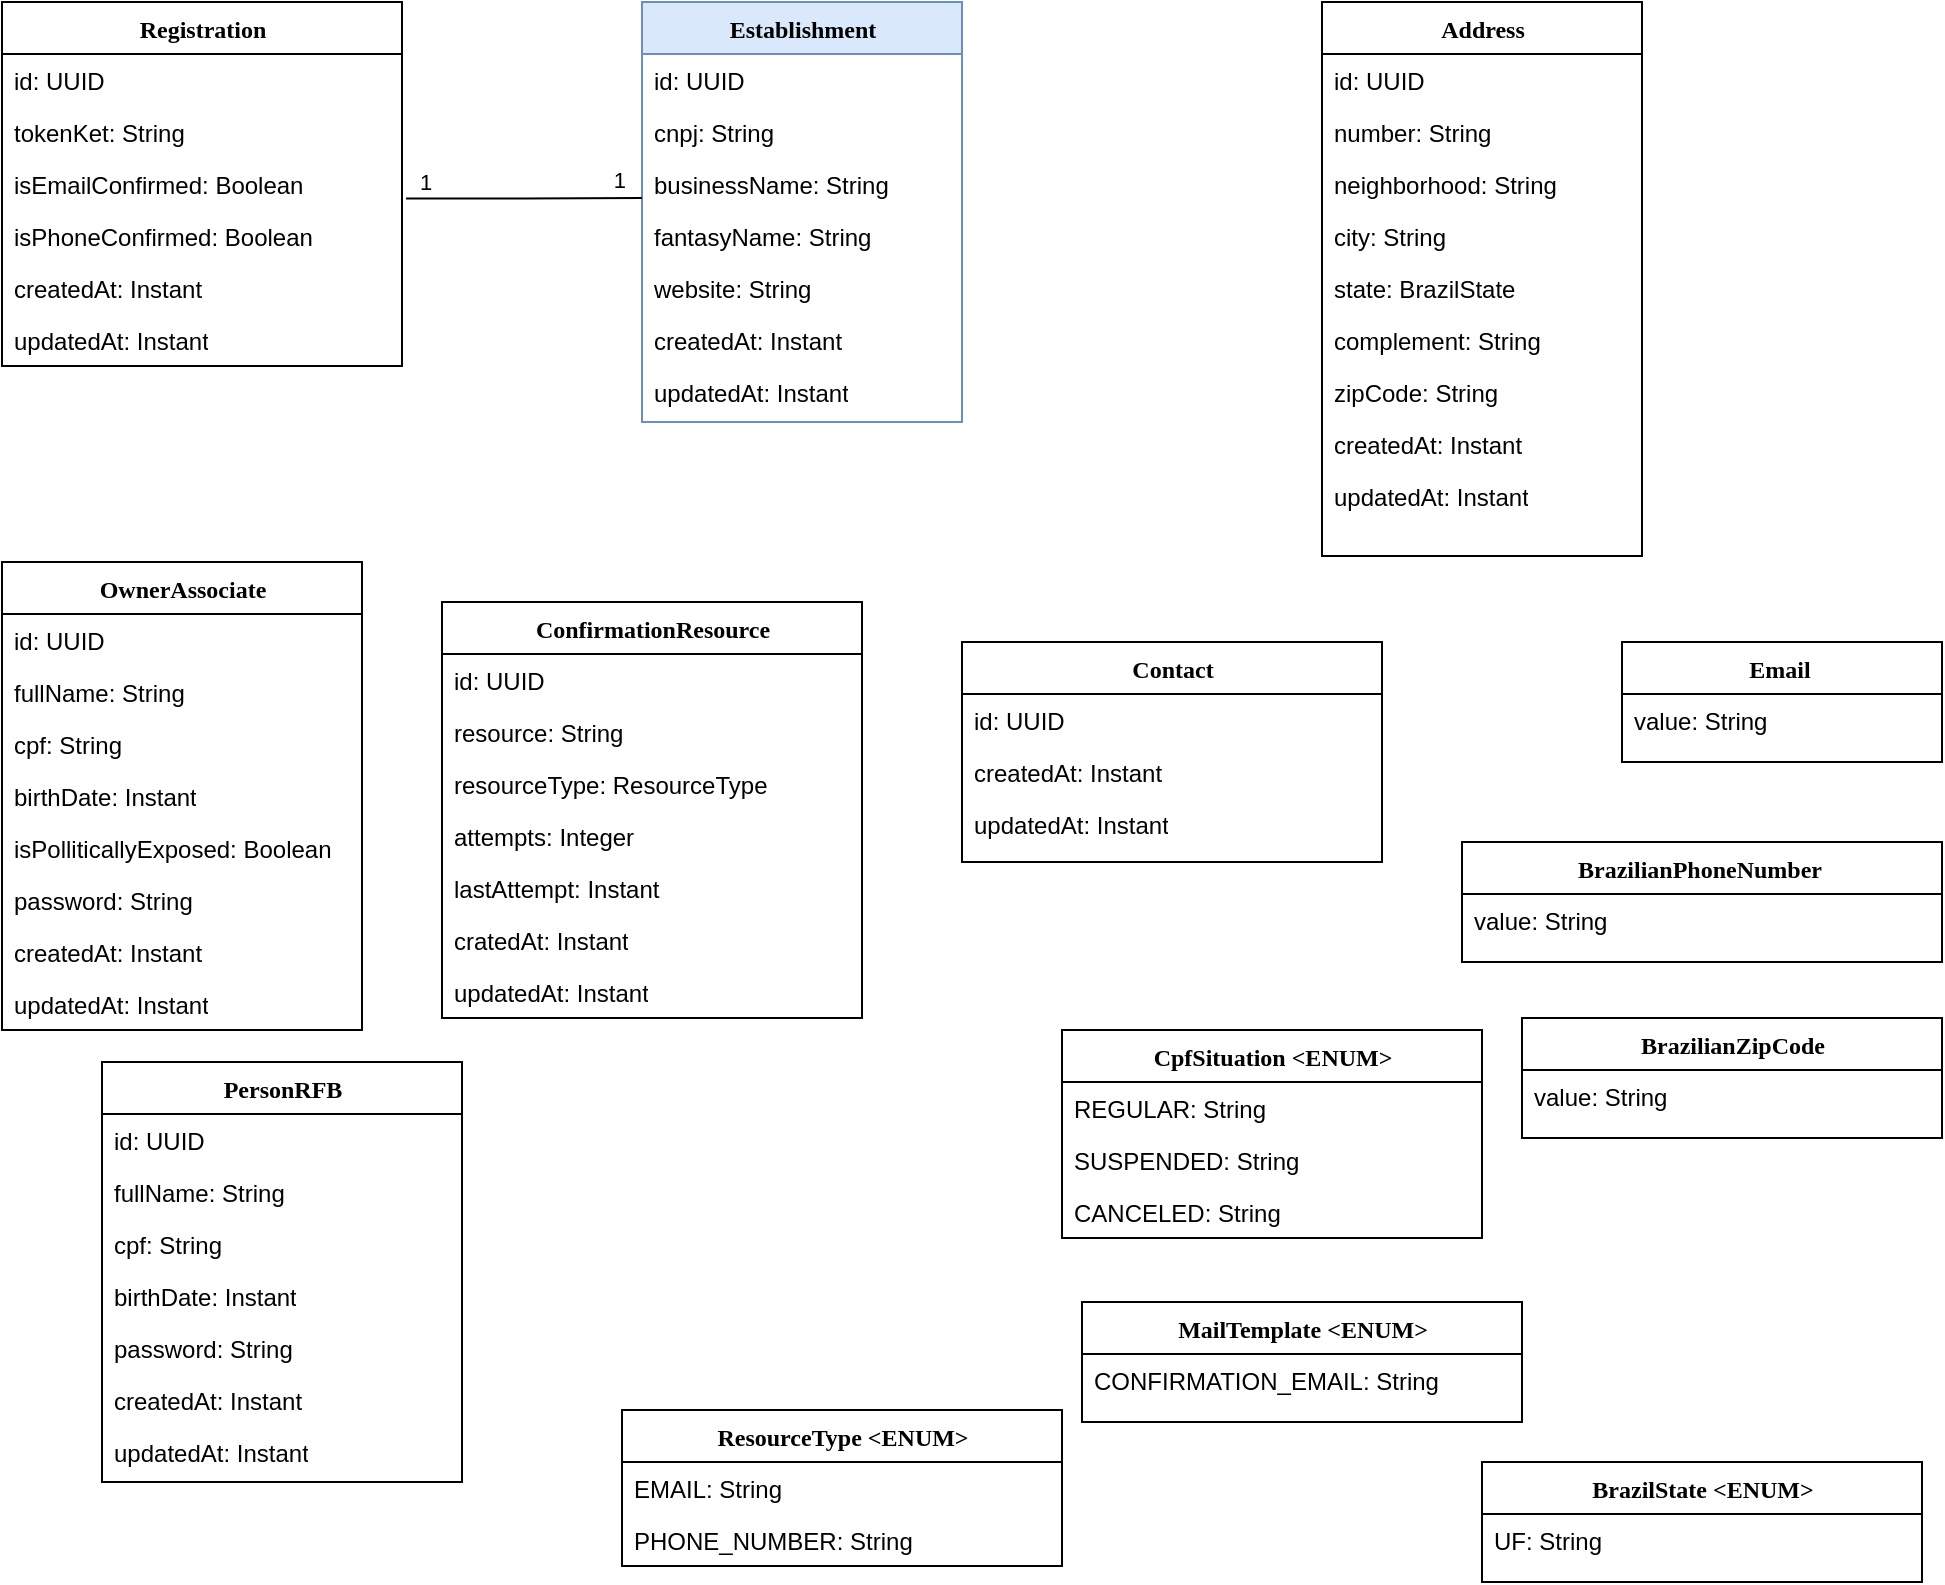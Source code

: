 <mxfile version="20.2.8" type="github">
  <diagram name="Page-1" id="9f46799a-70d6-7492-0946-bef42562c5a5">
    <mxGraphModel dx="1038" dy="539" grid="1" gridSize="10" guides="1" tooltips="1" connect="1" arrows="1" fold="1" page="1" pageScale="1" pageWidth="1100" pageHeight="850" background="none" math="0" shadow="0">
      <root>
        <mxCell id="0" />
        <mxCell id="1" parent="0" />
        <mxCell id="78961159f06e98e8-17" value="Establishment" style="swimlane;html=1;fontStyle=1;align=center;verticalAlign=top;childLayout=stackLayout;horizontal=1;startSize=26;horizontalStack=0;resizeParent=1;resizeLast=0;collapsible=1;marginBottom=0;swimlaneFillColor=#ffffff;rounded=0;shadow=0;comic=0;labelBackgroundColor=none;strokeWidth=1;fillColor=#dae8fc;fontFamily=Verdana;fontSize=12;strokeColor=#6c8ebf;" parent="1" vertex="1">
          <mxGeometry x="360" y="40" width="160" height="210" as="geometry" />
        </mxCell>
        <mxCell id="78961159f06e98e8-21" value="id: UUID" style="text;html=1;strokeColor=none;fillColor=none;align=left;verticalAlign=top;spacingLeft=4;spacingRight=4;whiteSpace=wrap;overflow=hidden;rotatable=0;points=[[0,0.5],[1,0.5]];portConstraint=eastwest;" parent="78961159f06e98e8-17" vertex="1">
          <mxGeometry y="26" width="160" height="26" as="geometry" />
        </mxCell>
        <mxCell id="78961159f06e98e8-23" value="cnpj: String" style="text;html=1;align=left;verticalAlign=top;spacingLeft=4;spacingRight=4;whiteSpace=wrap;overflow=hidden;rotatable=0;points=[[0,0.5],[1,0.5]];portConstraint=eastwest;" parent="78961159f06e98e8-17" vertex="1">
          <mxGeometry y="52" width="160" height="26" as="geometry" />
        </mxCell>
        <mxCell id="78961159f06e98e8-25" value="businessName: String" style="text;html=1;strokeColor=none;fillColor=none;align=left;verticalAlign=top;spacingLeft=4;spacingRight=4;whiteSpace=wrap;overflow=hidden;rotatable=0;points=[[0,0.5],[1,0.5]];portConstraint=eastwest;" parent="78961159f06e98e8-17" vertex="1">
          <mxGeometry y="78" width="160" height="26" as="geometry" />
        </mxCell>
        <mxCell id="78961159f06e98e8-26" value="fantasyName: String" style="text;html=1;strokeColor=none;fillColor=none;align=left;verticalAlign=top;spacingLeft=4;spacingRight=4;whiteSpace=wrap;overflow=hidden;rotatable=0;points=[[0,0.5],[1,0.5]];portConstraint=eastwest;" parent="78961159f06e98e8-17" vertex="1">
          <mxGeometry y="104" width="160" height="26" as="geometry" />
        </mxCell>
        <mxCell id="78961159f06e98e8-24" value="website: String" style="text;html=1;strokeColor=none;fillColor=none;align=left;verticalAlign=top;spacingLeft=4;spacingRight=4;whiteSpace=wrap;overflow=hidden;rotatable=0;points=[[0,0.5],[1,0.5]];portConstraint=eastwest;" parent="78961159f06e98e8-17" vertex="1">
          <mxGeometry y="130" width="160" height="26" as="geometry" />
        </mxCell>
        <mxCell id="8Y-ltS6IsADJJOiuRBWe-7" value="createdAt: Instant" style="text;html=1;strokeColor=none;fillColor=none;align=left;verticalAlign=top;spacingLeft=4;spacingRight=4;whiteSpace=wrap;overflow=hidden;rotatable=0;points=[[0,0.5],[1,0.5]];portConstraint=eastwest;" vertex="1" parent="78961159f06e98e8-17">
          <mxGeometry y="156" width="160" height="26" as="geometry" />
        </mxCell>
        <mxCell id="8Y-ltS6IsADJJOiuRBWe-8" value="updatedAt: Instant" style="text;html=1;strokeColor=none;fillColor=none;align=left;verticalAlign=top;spacingLeft=4;spacingRight=4;whiteSpace=wrap;overflow=hidden;rotatable=0;points=[[0,0.5],[1,0.5]];portConstraint=eastwest;" vertex="1" parent="78961159f06e98e8-17">
          <mxGeometry y="182" width="160" height="26" as="geometry" />
        </mxCell>
        <mxCell id="8Y-ltS6IsADJJOiuRBWe-11" style="edgeStyle=orthogonalEdgeStyle;rounded=0;orthogonalLoop=1;jettySize=auto;html=1;exitX=1;exitY=0.5;exitDx=0;exitDy=0;" edge="1" parent="78961159f06e98e8-17">
          <mxGeometry relative="1" as="geometry">
            <mxPoint x="160" y="169" as="sourcePoint" />
            <mxPoint x="160" y="169" as="targetPoint" />
          </mxGeometry>
        </mxCell>
        <mxCell id="78961159f06e98e8-30" value="Address" style="swimlane;html=1;fontStyle=1;align=center;verticalAlign=top;childLayout=stackLayout;horizontal=1;startSize=26;horizontalStack=0;resizeParent=1;resizeLast=0;collapsible=1;marginBottom=0;swimlaneFillColor=#ffffff;rounded=0;shadow=0;comic=0;labelBackgroundColor=none;strokeWidth=1;fillColor=none;fontFamily=Verdana;fontSize=12" parent="1" vertex="1">
          <mxGeometry x="700" y="40" width="160" height="277" as="geometry" />
        </mxCell>
        <mxCell id="78961159f06e98e8-31" value="id: UUID" style="text;html=1;strokeColor=none;fillColor=none;align=left;verticalAlign=top;spacingLeft=4;spacingRight=4;whiteSpace=wrap;overflow=hidden;rotatable=0;points=[[0,0.5],[1,0.5]];portConstraint=eastwest;" parent="78961159f06e98e8-30" vertex="1">
          <mxGeometry y="26" width="160" height="26" as="geometry" />
        </mxCell>
        <mxCell id="78961159f06e98e8-32" value="number: String" style="text;html=1;strokeColor=none;fillColor=none;align=left;verticalAlign=top;spacingLeft=4;spacingRight=4;whiteSpace=wrap;overflow=hidden;rotatable=0;points=[[0,0.5],[1,0.5]];portConstraint=eastwest;" parent="78961159f06e98e8-30" vertex="1">
          <mxGeometry y="52" width="160" height="26" as="geometry" />
        </mxCell>
        <mxCell id="78961159f06e98e8-33" value="neighborhood: String" style="text;html=1;strokeColor=none;fillColor=none;align=left;verticalAlign=top;spacingLeft=4;spacingRight=4;whiteSpace=wrap;overflow=hidden;rotatable=0;points=[[0,0.5],[1,0.5]];portConstraint=eastwest;" parent="78961159f06e98e8-30" vertex="1">
          <mxGeometry y="78" width="160" height="26" as="geometry" />
        </mxCell>
        <mxCell id="78961159f06e98e8-34" value="city: String" style="text;html=1;strokeColor=none;fillColor=none;align=left;verticalAlign=top;spacingLeft=4;spacingRight=4;whiteSpace=wrap;overflow=hidden;rotatable=0;points=[[0,0.5],[1,0.5]];portConstraint=eastwest;" parent="78961159f06e98e8-30" vertex="1">
          <mxGeometry y="104" width="160" height="26" as="geometry" />
        </mxCell>
        <mxCell id="78961159f06e98e8-36" value="state: BrazilState" style="text;html=1;strokeColor=none;fillColor=none;align=left;verticalAlign=top;spacingLeft=4;spacingRight=4;whiteSpace=wrap;overflow=hidden;rotatable=0;points=[[0,0.5],[1,0.5]];portConstraint=eastwest;" parent="78961159f06e98e8-30" vertex="1">
          <mxGeometry y="130" width="160" height="26" as="geometry" />
        </mxCell>
        <mxCell id="78961159f06e98e8-37" value="complement: String" style="text;html=1;strokeColor=none;fillColor=none;align=left;verticalAlign=top;spacingLeft=4;spacingRight=4;whiteSpace=wrap;overflow=hidden;rotatable=0;points=[[0,0.5],[1,0.5]];portConstraint=eastwest;" parent="78961159f06e98e8-30" vertex="1">
          <mxGeometry y="156" width="160" height="26" as="geometry" />
        </mxCell>
        <mxCell id="78961159f06e98e8-39" value="zipCode: String" style="text;html=1;strokeColor=none;fillColor=none;align=left;verticalAlign=top;spacingLeft=4;spacingRight=4;whiteSpace=wrap;overflow=hidden;rotatable=0;points=[[0,0.5],[1,0.5]];portConstraint=eastwest;" parent="78961159f06e98e8-30" vertex="1">
          <mxGeometry y="182" width="160" height="26" as="geometry" />
        </mxCell>
        <mxCell id="78961159f06e98e8-40" value="createdAt: Instant" style="text;html=1;strokeColor=none;fillColor=none;align=left;verticalAlign=top;spacingLeft=4;spacingRight=4;whiteSpace=wrap;overflow=hidden;rotatable=0;points=[[0,0.5],[1,0.5]];portConstraint=eastwest;" parent="78961159f06e98e8-30" vertex="1">
          <mxGeometry y="208" width="160" height="26" as="geometry" />
        </mxCell>
        <mxCell id="78961159f06e98e8-42" value="updatedAt: Instant" style="text;html=1;strokeColor=none;fillColor=none;align=left;verticalAlign=top;spacingLeft=4;spacingRight=4;whiteSpace=wrap;overflow=hidden;rotatable=0;points=[[0,0.5],[1,0.5]];portConstraint=eastwest;" parent="78961159f06e98e8-30" vertex="1">
          <mxGeometry y="234" width="160" height="26" as="geometry" />
        </mxCell>
        <mxCell id="78961159f06e98e8-43" value="OwnerAssociate" style="swimlane;html=1;fontStyle=1;align=center;verticalAlign=top;childLayout=stackLayout;horizontal=1;startSize=26;horizontalStack=0;resizeParent=1;resizeLast=0;collapsible=1;marginBottom=0;swimlaneFillColor=#ffffff;rounded=0;shadow=0;comic=0;labelBackgroundColor=none;strokeWidth=1;fillColor=none;fontFamily=Verdana;fontSize=12" parent="1" vertex="1">
          <mxGeometry x="40" y="320" width="180" height="234" as="geometry" />
        </mxCell>
        <mxCell id="78961159f06e98e8-44" value="id: UUID" style="text;html=1;strokeColor=none;fillColor=none;align=left;verticalAlign=top;spacingLeft=4;spacingRight=4;whiteSpace=wrap;overflow=hidden;rotatable=0;points=[[0,0.5],[1,0.5]];portConstraint=eastwest;" parent="78961159f06e98e8-43" vertex="1">
          <mxGeometry y="26" width="180" height="26" as="geometry" />
        </mxCell>
        <mxCell id="78961159f06e98e8-45" value="fullName: String" style="text;html=1;strokeColor=none;fillColor=none;align=left;verticalAlign=top;spacingLeft=4;spacingRight=4;whiteSpace=wrap;overflow=hidden;rotatable=0;points=[[0,0.5],[1,0.5]];portConstraint=eastwest;" parent="78961159f06e98e8-43" vertex="1">
          <mxGeometry y="52" width="180" height="26" as="geometry" />
        </mxCell>
        <mxCell id="78961159f06e98e8-49" value="cpf: String" style="text;html=1;strokeColor=none;fillColor=none;align=left;verticalAlign=top;spacingLeft=4;spacingRight=4;whiteSpace=wrap;overflow=hidden;rotatable=0;points=[[0,0.5],[1,0.5]];portConstraint=eastwest;" parent="78961159f06e98e8-43" vertex="1">
          <mxGeometry y="78" width="180" height="26" as="geometry" />
        </mxCell>
        <mxCell id="78961159f06e98e8-50" value="birthDate: Instant" style="text;html=1;strokeColor=none;fillColor=none;align=left;verticalAlign=top;spacingLeft=4;spacingRight=4;whiteSpace=wrap;overflow=hidden;rotatable=0;points=[[0,0.5],[1,0.5]];portConstraint=eastwest;" parent="78961159f06e98e8-43" vertex="1">
          <mxGeometry y="104" width="180" height="26" as="geometry" />
        </mxCell>
        <mxCell id="78961159f06e98e8-52" value="isPolliticallyExposed: Boolean" style="text;html=1;strokeColor=none;fillColor=none;align=left;verticalAlign=top;spacingLeft=4;spacingRight=4;whiteSpace=wrap;overflow=hidden;rotatable=0;points=[[0,0.5],[1,0.5]];portConstraint=eastwest;" parent="78961159f06e98e8-43" vertex="1">
          <mxGeometry y="130" width="180" height="26" as="geometry" />
        </mxCell>
        <mxCell id="78961159f06e98e8-53" value="password: String" style="text;html=1;strokeColor=none;fillColor=none;align=left;verticalAlign=top;spacingLeft=4;spacingRight=4;whiteSpace=wrap;overflow=hidden;rotatable=0;points=[[0,0.5],[1,0.5]];portConstraint=eastwest;" parent="78961159f06e98e8-43" vertex="1">
          <mxGeometry y="156" width="180" height="26" as="geometry" />
        </mxCell>
        <mxCell id="8Y-ltS6IsADJJOiuRBWe-92" value="createdAt: Instant" style="text;html=1;strokeColor=none;fillColor=none;align=left;verticalAlign=top;spacingLeft=4;spacingRight=4;whiteSpace=wrap;overflow=hidden;rotatable=0;points=[[0,0.5],[1,0.5]];portConstraint=eastwest;" vertex="1" parent="78961159f06e98e8-43">
          <mxGeometry y="182" width="180" height="26" as="geometry" />
        </mxCell>
        <mxCell id="8Y-ltS6IsADJJOiuRBWe-93" value="updatedAt: Instant" style="text;html=1;strokeColor=none;fillColor=none;align=left;verticalAlign=top;spacingLeft=4;spacingRight=4;whiteSpace=wrap;overflow=hidden;rotatable=0;points=[[0,0.5],[1,0.5]];portConstraint=eastwest;" vertex="1" parent="78961159f06e98e8-43">
          <mxGeometry y="208" width="180" height="26" as="geometry" />
        </mxCell>
        <mxCell id="8Y-ltS6IsADJJOiuRBWe-25" value="Registration" style="swimlane;html=1;fontStyle=1;align=center;verticalAlign=top;childLayout=stackLayout;horizontal=1;startSize=26;horizontalStack=0;resizeParent=1;resizeLast=0;collapsible=1;marginBottom=0;swimlaneFillColor=#ffffff;rounded=0;shadow=0;comic=0;labelBackgroundColor=none;strokeWidth=1;fillColor=none;fontFamily=Verdana;fontSize=12" vertex="1" parent="1">
          <mxGeometry x="40" y="40" width="200" height="182" as="geometry">
            <mxRectangle x="40" y="40" width="120" height="30" as="alternateBounds" />
          </mxGeometry>
        </mxCell>
        <mxCell id="8Y-ltS6IsADJJOiuRBWe-26" value="id: UUID" style="text;html=1;strokeColor=none;fillColor=none;align=left;verticalAlign=top;spacingLeft=4;spacingRight=4;whiteSpace=wrap;overflow=hidden;rotatable=0;points=[[0,0.5],[1,0.5]];portConstraint=eastwest;" vertex="1" parent="8Y-ltS6IsADJJOiuRBWe-25">
          <mxGeometry y="26" width="200" height="26" as="geometry" />
        </mxCell>
        <mxCell id="8Y-ltS6IsADJJOiuRBWe-27" value="tokenKet: String" style="text;html=1;strokeColor=none;fillColor=none;align=left;verticalAlign=top;spacingLeft=4;spacingRight=4;whiteSpace=wrap;overflow=hidden;rotatable=0;points=[[0,0.5],[1,0.5]];portConstraint=eastwest;" vertex="1" parent="8Y-ltS6IsADJJOiuRBWe-25">
          <mxGeometry y="52" width="200" height="26" as="geometry" />
        </mxCell>
        <mxCell id="8Y-ltS6IsADJJOiuRBWe-44" value="isEmailConfirmed: Boolean" style="text;html=1;strokeColor=none;fillColor=none;align=left;verticalAlign=top;spacingLeft=4;spacingRight=4;whiteSpace=wrap;overflow=hidden;rotatable=0;points=[[0,0.5],[1,0.5]];portConstraint=eastwest;" vertex="1" parent="8Y-ltS6IsADJJOiuRBWe-25">
          <mxGeometry y="78" width="200" height="26" as="geometry" />
        </mxCell>
        <mxCell id="8Y-ltS6IsADJJOiuRBWe-45" value="isPhoneConfirmed: Boolean" style="text;html=1;strokeColor=none;fillColor=none;align=left;verticalAlign=top;spacingLeft=4;spacingRight=4;whiteSpace=wrap;overflow=hidden;rotatable=0;points=[[0,0.5],[1,0.5]];portConstraint=eastwest;" vertex="1" parent="8Y-ltS6IsADJJOiuRBWe-25">
          <mxGeometry y="104" width="200" height="26" as="geometry" />
        </mxCell>
        <mxCell id="8Y-ltS6IsADJJOiuRBWe-46" value="createdAt: Instant" style="text;html=1;strokeColor=none;fillColor=none;align=left;verticalAlign=top;spacingLeft=4;spacingRight=4;whiteSpace=wrap;overflow=hidden;rotatable=0;points=[[0,0.5],[1,0.5]];portConstraint=eastwest;" vertex="1" parent="8Y-ltS6IsADJJOiuRBWe-25">
          <mxGeometry y="130" width="200" height="26" as="geometry" />
        </mxCell>
        <mxCell id="8Y-ltS6IsADJJOiuRBWe-47" value="updatedAt: Instant" style="text;html=1;strokeColor=none;fillColor=none;align=left;verticalAlign=top;spacingLeft=4;spacingRight=4;whiteSpace=wrap;overflow=hidden;rotatable=0;points=[[0,0.5],[1,0.5]];portConstraint=eastwest;" vertex="1" parent="8Y-ltS6IsADJJOiuRBWe-25">
          <mxGeometry y="156" width="200" height="26" as="geometry" />
        </mxCell>
        <mxCell id="8Y-ltS6IsADJJOiuRBWe-55" value="ConfirmationResource" style="swimlane;html=1;fontStyle=1;align=center;verticalAlign=top;childLayout=stackLayout;horizontal=1;startSize=26;horizontalStack=0;resizeParent=1;resizeLast=0;collapsible=1;marginBottom=0;swimlaneFillColor=#ffffff;rounded=0;shadow=0;comic=0;labelBackgroundColor=none;strokeWidth=1;fillColor=none;fontFamily=Verdana;fontSize=12" vertex="1" parent="1">
          <mxGeometry x="260" y="340" width="210" height="208" as="geometry" />
        </mxCell>
        <mxCell id="8Y-ltS6IsADJJOiuRBWe-56" value="id: UUID" style="text;html=1;strokeColor=none;fillColor=none;align=left;verticalAlign=top;spacingLeft=4;spacingRight=4;whiteSpace=wrap;overflow=hidden;rotatable=0;points=[[0,0.5],[1,0.5]];portConstraint=eastwest;" vertex="1" parent="8Y-ltS6IsADJJOiuRBWe-55">
          <mxGeometry y="26" width="210" height="26" as="geometry" />
        </mxCell>
        <mxCell id="8Y-ltS6IsADJJOiuRBWe-57" value="resource: String" style="text;html=1;strokeColor=none;fillColor=none;align=left;verticalAlign=top;spacingLeft=4;spacingRight=4;whiteSpace=wrap;overflow=hidden;rotatable=0;points=[[0,0.5],[1,0.5]];portConstraint=eastwest;" vertex="1" parent="8Y-ltS6IsADJJOiuRBWe-55">
          <mxGeometry y="52" width="210" height="26" as="geometry" />
        </mxCell>
        <mxCell id="8Y-ltS6IsADJJOiuRBWe-58" value="resourceType: ResourceType" style="text;html=1;strokeColor=none;fillColor=none;align=left;verticalAlign=top;spacingLeft=4;spacingRight=4;whiteSpace=wrap;overflow=hidden;rotatable=0;points=[[0,0.5],[1,0.5]];portConstraint=eastwest;" vertex="1" parent="8Y-ltS6IsADJJOiuRBWe-55">
          <mxGeometry y="78" width="210" height="26" as="geometry" />
        </mxCell>
        <mxCell id="8Y-ltS6IsADJJOiuRBWe-59" value="attempts: Integer" style="text;html=1;strokeColor=none;fillColor=none;align=left;verticalAlign=top;spacingLeft=4;spacingRight=4;whiteSpace=wrap;overflow=hidden;rotatable=0;points=[[0,0.5],[1,0.5]];portConstraint=eastwest;" vertex="1" parent="8Y-ltS6IsADJJOiuRBWe-55">
          <mxGeometry y="104" width="210" height="26" as="geometry" />
        </mxCell>
        <mxCell id="8Y-ltS6IsADJJOiuRBWe-61" value="lastAttempt: Instant" style="text;html=1;strokeColor=none;fillColor=none;align=left;verticalAlign=top;spacingLeft=4;spacingRight=4;whiteSpace=wrap;overflow=hidden;rotatable=0;points=[[0,0.5],[1,0.5]];portConstraint=eastwest;" vertex="1" parent="8Y-ltS6IsADJJOiuRBWe-55">
          <mxGeometry y="130" width="210" height="26" as="geometry" />
        </mxCell>
        <mxCell id="8Y-ltS6IsADJJOiuRBWe-62" value="cratedAt: Instant" style="text;html=1;strokeColor=none;fillColor=none;align=left;verticalAlign=top;spacingLeft=4;spacingRight=4;whiteSpace=wrap;overflow=hidden;rotatable=0;points=[[0,0.5],[1,0.5]];portConstraint=eastwest;" vertex="1" parent="8Y-ltS6IsADJJOiuRBWe-55">
          <mxGeometry y="156" width="210" height="26" as="geometry" />
        </mxCell>
        <mxCell id="8Y-ltS6IsADJJOiuRBWe-63" value="updatedAt: Instant" style="text;html=1;strokeColor=none;fillColor=none;align=left;verticalAlign=top;spacingLeft=4;spacingRight=4;whiteSpace=wrap;overflow=hidden;rotatable=0;points=[[0,0.5],[1,0.5]];portConstraint=eastwest;" vertex="1" parent="8Y-ltS6IsADJJOiuRBWe-55">
          <mxGeometry y="182" width="210" height="26" as="geometry" />
        </mxCell>
        <mxCell id="8Y-ltS6IsADJJOiuRBWe-64" value="Contact" style="swimlane;html=1;fontStyle=1;align=center;verticalAlign=top;childLayout=stackLayout;horizontal=1;startSize=26;horizontalStack=0;resizeParent=1;resizeLast=0;collapsible=1;marginBottom=0;swimlaneFillColor=#ffffff;rounded=0;shadow=0;comic=0;labelBackgroundColor=none;strokeWidth=1;fillColor=none;fontFamily=Verdana;fontSize=12" vertex="1" parent="1">
          <mxGeometry x="520" y="360" width="210" height="110" as="geometry" />
        </mxCell>
        <mxCell id="8Y-ltS6IsADJJOiuRBWe-65" value="id: UUID" style="text;html=1;strokeColor=none;fillColor=none;align=left;verticalAlign=top;spacingLeft=4;spacingRight=4;whiteSpace=wrap;overflow=hidden;rotatable=0;points=[[0,0.5],[1,0.5]];portConstraint=eastwest;" vertex="1" parent="8Y-ltS6IsADJJOiuRBWe-64">
          <mxGeometry y="26" width="210" height="26" as="geometry" />
        </mxCell>
        <mxCell id="8Y-ltS6IsADJJOiuRBWe-66" value="createdAt: Instant" style="text;html=1;strokeColor=none;fillColor=none;align=left;verticalAlign=top;spacingLeft=4;spacingRight=4;whiteSpace=wrap;overflow=hidden;rotatable=0;points=[[0,0.5],[1,0.5]];portConstraint=eastwest;" vertex="1" parent="8Y-ltS6IsADJJOiuRBWe-64">
          <mxGeometry y="52" width="210" height="26" as="geometry" />
        </mxCell>
        <mxCell id="8Y-ltS6IsADJJOiuRBWe-67" value="updatedAt: Instant" style="text;html=1;strokeColor=none;fillColor=none;align=left;verticalAlign=top;spacingLeft=4;spacingRight=4;whiteSpace=wrap;overflow=hidden;rotatable=0;points=[[0,0.5],[1,0.5]];portConstraint=eastwest;" vertex="1" parent="8Y-ltS6IsADJJOiuRBWe-64">
          <mxGeometry y="78" width="210" height="26" as="geometry" />
        </mxCell>
        <mxCell id="8Y-ltS6IsADJJOiuRBWe-80" value="Email&amp;nbsp;" style="swimlane;html=1;fontStyle=1;align=center;verticalAlign=top;childLayout=stackLayout;horizontal=1;startSize=26;horizontalStack=0;resizeParent=1;resizeLast=0;collapsible=1;marginBottom=0;swimlaneFillColor=#ffffff;rounded=0;shadow=0;comic=0;labelBackgroundColor=none;strokeWidth=1;fillColor=none;fontFamily=Verdana;fontSize=12" vertex="1" parent="1">
          <mxGeometry x="850" y="360" width="160" height="60" as="geometry" />
        </mxCell>
        <mxCell id="8Y-ltS6IsADJJOiuRBWe-81" value="value: String" style="text;html=1;strokeColor=none;fillColor=none;align=left;verticalAlign=top;spacingLeft=4;spacingRight=4;whiteSpace=wrap;overflow=hidden;rotatable=0;points=[[0,0.5],[1,0.5]];portConstraint=eastwest;" vertex="1" parent="8Y-ltS6IsADJJOiuRBWe-80">
          <mxGeometry y="26" width="160" height="26" as="geometry" />
        </mxCell>
        <mxCell id="8Y-ltS6IsADJJOiuRBWe-88" value="BrazilianPhoneNumber&amp;nbsp;" style="swimlane;html=1;fontStyle=1;align=center;verticalAlign=top;childLayout=stackLayout;horizontal=1;startSize=26;horizontalStack=0;resizeParent=1;resizeLast=0;collapsible=1;marginBottom=0;swimlaneFillColor=#ffffff;rounded=0;shadow=0;comic=0;labelBackgroundColor=none;strokeWidth=1;fillColor=none;fontFamily=Verdana;fontSize=12" vertex="1" parent="1">
          <mxGeometry x="770" y="460" width="240" height="60" as="geometry" />
        </mxCell>
        <mxCell id="8Y-ltS6IsADJJOiuRBWe-89" value="value: String" style="text;html=1;strokeColor=none;fillColor=none;align=left;verticalAlign=top;spacingLeft=4;spacingRight=4;whiteSpace=wrap;overflow=hidden;rotatable=0;points=[[0,0.5],[1,0.5]];portConstraint=eastwest;" vertex="1" parent="8Y-ltS6IsADJJOiuRBWe-88">
          <mxGeometry y="26" width="240" height="26" as="geometry" />
        </mxCell>
        <mxCell id="8Y-ltS6IsADJJOiuRBWe-90" value="BrazilianZipCode" style="swimlane;html=1;fontStyle=1;align=center;verticalAlign=top;childLayout=stackLayout;horizontal=1;startSize=26;horizontalStack=0;resizeParent=1;resizeLast=0;collapsible=1;marginBottom=0;swimlaneFillColor=#ffffff;rounded=0;shadow=0;comic=0;labelBackgroundColor=none;strokeWidth=1;fillColor=none;fontFamily=Verdana;fontSize=12" vertex="1" parent="1">
          <mxGeometry x="800" y="548" width="210" height="60" as="geometry" />
        </mxCell>
        <mxCell id="8Y-ltS6IsADJJOiuRBWe-91" value="value: String" style="text;html=1;strokeColor=none;fillColor=none;align=left;verticalAlign=top;spacingLeft=4;spacingRight=4;whiteSpace=wrap;overflow=hidden;rotatable=0;points=[[0,0.5],[1,0.5]];portConstraint=eastwest;" vertex="1" parent="8Y-ltS6IsADJJOiuRBWe-90">
          <mxGeometry y="26" width="210" height="26" as="geometry" />
        </mxCell>
        <mxCell id="8Y-ltS6IsADJJOiuRBWe-94" value="PersonRFB" style="swimlane;html=1;fontStyle=1;align=center;verticalAlign=top;childLayout=stackLayout;horizontal=1;startSize=26;horizontalStack=0;resizeParent=1;resizeLast=0;collapsible=1;marginBottom=0;swimlaneFillColor=#ffffff;rounded=0;shadow=0;comic=0;labelBackgroundColor=none;strokeWidth=1;fillColor=none;fontFamily=Verdana;fontSize=12" vertex="1" parent="1">
          <mxGeometry x="90" y="570" width="180" height="210" as="geometry" />
        </mxCell>
        <mxCell id="8Y-ltS6IsADJJOiuRBWe-95" value="id: UUID" style="text;html=1;strokeColor=none;fillColor=none;align=left;verticalAlign=top;spacingLeft=4;spacingRight=4;whiteSpace=wrap;overflow=hidden;rotatable=0;points=[[0,0.5],[1,0.5]];portConstraint=eastwest;" vertex="1" parent="8Y-ltS6IsADJJOiuRBWe-94">
          <mxGeometry y="26" width="180" height="26" as="geometry" />
        </mxCell>
        <mxCell id="8Y-ltS6IsADJJOiuRBWe-96" value="fullName: String" style="text;html=1;strokeColor=none;fillColor=none;align=left;verticalAlign=top;spacingLeft=4;spacingRight=4;whiteSpace=wrap;overflow=hidden;rotatable=0;points=[[0,0.5],[1,0.5]];portConstraint=eastwest;" vertex="1" parent="8Y-ltS6IsADJJOiuRBWe-94">
          <mxGeometry y="52" width="180" height="26" as="geometry" />
        </mxCell>
        <mxCell id="8Y-ltS6IsADJJOiuRBWe-97" value="cpf: String" style="text;html=1;strokeColor=none;fillColor=none;align=left;verticalAlign=top;spacingLeft=4;spacingRight=4;whiteSpace=wrap;overflow=hidden;rotatable=0;points=[[0,0.5],[1,0.5]];portConstraint=eastwest;" vertex="1" parent="8Y-ltS6IsADJJOiuRBWe-94">
          <mxGeometry y="78" width="180" height="26" as="geometry" />
        </mxCell>
        <mxCell id="8Y-ltS6IsADJJOiuRBWe-98" value="birthDate: Instant" style="text;html=1;strokeColor=none;fillColor=none;align=left;verticalAlign=top;spacingLeft=4;spacingRight=4;whiteSpace=wrap;overflow=hidden;rotatable=0;points=[[0,0.5],[1,0.5]];portConstraint=eastwest;" vertex="1" parent="8Y-ltS6IsADJJOiuRBWe-94">
          <mxGeometry y="104" width="180" height="26" as="geometry" />
        </mxCell>
        <mxCell id="8Y-ltS6IsADJJOiuRBWe-100" value="password: String" style="text;html=1;strokeColor=none;fillColor=none;align=left;verticalAlign=top;spacingLeft=4;spacingRight=4;whiteSpace=wrap;overflow=hidden;rotatable=0;points=[[0,0.5],[1,0.5]];portConstraint=eastwest;" vertex="1" parent="8Y-ltS6IsADJJOiuRBWe-94">
          <mxGeometry y="130" width="180" height="26" as="geometry" />
        </mxCell>
        <mxCell id="8Y-ltS6IsADJJOiuRBWe-101" value="createdAt: Instant" style="text;html=1;strokeColor=none;fillColor=none;align=left;verticalAlign=top;spacingLeft=4;spacingRight=4;whiteSpace=wrap;overflow=hidden;rotatable=0;points=[[0,0.5],[1,0.5]];portConstraint=eastwest;" vertex="1" parent="8Y-ltS6IsADJJOiuRBWe-94">
          <mxGeometry y="156" width="180" height="26" as="geometry" />
        </mxCell>
        <mxCell id="8Y-ltS6IsADJJOiuRBWe-102" value="updatedAt: Instant" style="text;html=1;strokeColor=none;fillColor=none;align=left;verticalAlign=top;spacingLeft=4;spacingRight=4;whiteSpace=wrap;overflow=hidden;rotatable=0;points=[[0,0.5],[1,0.5]];portConstraint=eastwest;" vertex="1" parent="8Y-ltS6IsADJJOiuRBWe-94">
          <mxGeometry y="182" width="180" height="26" as="geometry" />
        </mxCell>
        <mxCell id="8Y-ltS6IsADJJOiuRBWe-103" value="CpfSituation &amp;lt;ENUM&amp;gt;" style="swimlane;html=1;fontStyle=1;align=center;verticalAlign=top;childLayout=stackLayout;horizontal=1;startSize=26;horizontalStack=0;resizeParent=1;resizeLast=0;collapsible=1;marginBottom=0;swimlaneFillColor=#ffffff;rounded=0;shadow=0;comic=0;labelBackgroundColor=none;strokeWidth=1;fillColor=none;fontFamily=Verdana;fontSize=12" vertex="1" parent="1">
          <mxGeometry x="570" y="554" width="210" height="104" as="geometry" />
        </mxCell>
        <mxCell id="8Y-ltS6IsADJJOiuRBWe-104" value="REGULAR: String" style="text;html=1;strokeColor=none;fillColor=none;align=left;verticalAlign=top;spacingLeft=4;spacingRight=4;whiteSpace=wrap;overflow=hidden;rotatable=0;points=[[0,0.5],[1,0.5]];portConstraint=eastwest;" vertex="1" parent="8Y-ltS6IsADJJOiuRBWe-103">
          <mxGeometry y="26" width="210" height="26" as="geometry" />
        </mxCell>
        <mxCell id="8Y-ltS6IsADJJOiuRBWe-105" value="SUSPENDED: String" style="text;html=1;strokeColor=none;fillColor=none;align=left;verticalAlign=top;spacingLeft=4;spacingRight=4;whiteSpace=wrap;overflow=hidden;rotatable=0;points=[[0,0.5],[1,0.5]];portConstraint=eastwest;" vertex="1" parent="8Y-ltS6IsADJJOiuRBWe-103">
          <mxGeometry y="52" width="210" height="26" as="geometry" />
        </mxCell>
        <mxCell id="8Y-ltS6IsADJJOiuRBWe-106" value="CANCELED: String" style="text;html=1;strokeColor=none;fillColor=none;align=left;verticalAlign=top;spacingLeft=4;spacingRight=4;whiteSpace=wrap;overflow=hidden;rotatable=0;points=[[0,0.5],[1,0.5]];portConstraint=eastwest;" vertex="1" parent="8Y-ltS6IsADJJOiuRBWe-103">
          <mxGeometry y="78" width="210" height="26" as="geometry" />
        </mxCell>
        <mxCell id="8Y-ltS6IsADJJOiuRBWe-107" value="MailTemplate &amp;lt;ENUM&amp;gt;" style="swimlane;html=1;fontStyle=1;align=center;verticalAlign=top;childLayout=stackLayout;horizontal=1;startSize=26;horizontalStack=0;resizeParent=1;resizeLast=0;collapsible=1;marginBottom=0;swimlaneFillColor=#ffffff;rounded=0;shadow=0;comic=0;labelBackgroundColor=none;strokeWidth=1;fillColor=none;fontFamily=Verdana;fontSize=12" vertex="1" parent="1">
          <mxGeometry x="580" y="690" width="220" height="60" as="geometry" />
        </mxCell>
        <mxCell id="8Y-ltS6IsADJJOiuRBWe-108" value="CONFIRMATION_EMAIL: String" style="text;html=1;strokeColor=none;fillColor=none;align=left;verticalAlign=top;spacingLeft=4;spacingRight=4;whiteSpace=wrap;overflow=hidden;rotatable=0;points=[[0,0.5],[1,0.5]];portConstraint=eastwest;" vertex="1" parent="8Y-ltS6IsADJJOiuRBWe-107">
          <mxGeometry y="26" width="220" height="26" as="geometry" />
        </mxCell>
        <mxCell id="8Y-ltS6IsADJJOiuRBWe-109" value="ResourceType &amp;lt;ENUM&amp;gt;" style="swimlane;html=1;fontStyle=1;align=center;verticalAlign=top;childLayout=stackLayout;horizontal=1;startSize=26;horizontalStack=0;resizeParent=1;resizeLast=0;collapsible=1;marginBottom=0;swimlaneFillColor=#ffffff;rounded=0;shadow=0;comic=0;labelBackgroundColor=none;strokeWidth=1;fillColor=none;fontFamily=Verdana;fontSize=12" vertex="1" parent="1">
          <mxGeometry x="350" y="744" width="220" height="78" as="geometry" />
        </mxCell>
        <mxCell id="8Y-ltS6IsADJJOiuRBWe-110" value="EMAIL: String" style="text;html=1;strokeColor=none;fillColor=none;align=left;verticalAlign=top;spacingLeft=4;spacingRight=4;whiteSpace=wrap;overflow=hidden;rotatable=0;points=[[0,0.5],[1,0.5]];portConstraint=eastwest;" vertex="1" parent="8Y-ltS6IsADJJOiuRBWe-109">
          <mxGeometry y="26" width="220" height="26" as="geometry" />
        </mxCell>
        <mxCell id="8Y-ltS6IsADJJOiuRBWe-111" value="PHONE_NUMBER: String" style="text;html=1;strokeColor=none;fillColor=none;align=left;verticalAlign=top;spacingLeft=4;spacingRight=4;whiteSpace=wrap;overflow=hidden;rotatable=0;points=[[0,0.5],[1,0.5]];portConstraint=eastwest;" vertex="1" parent="8Y-ltS6IsADJJOiuRBWe-109">
          <mxGeometry y="52" width="220" height="26" as="geometry" />
        </mxCell>
        <mxCell id="8Y-ltS6IsADJJOiuRBWe-112" value="BrazilState &amp;lt;ENUM&amp;gt;" style="swimlane;html=1;fontStyle=1;align=center;verticalAlign=top;childLayout=stackLayout;horizontal=1;startSize=26;horizontalStack=0;resizeParent=1;resizeLast=0;collapsible=1;marginBottom=0;swimlaneFillColor=#ffffff;rounded=0;shadow=0;comic=0;labelBackgroundColor=none;strokeWidth=1;fillColor=none;fontFamily=Verdana;fontSize=12" vertex="1" parent="1">
          <mxGeometry x="780" y="770" width="220" height="60" as="geometry" />
        </mxCell>
        <mxCell id="8Y-ltS6IsADJJOiuRBWe-113" value="UF: String" style="text;html=1;strokeColor=none;fillColor=none;align=left;verticalAlign=top;spacingLeft=4;spacingRight=4;whiteSpace=wrap;overflow=hidden;rotatable=0;points=[[0,0.5],[1,0.5]];portConstraint=eastwest;" vertex="1" parent="8Y-ltS6IsADJJOiuRBWe-112">
          <mxGeometry y="26" width="220" height="26" as="geometry" />
        </mxCell>
        <mxCell id="8Y-ltS6IsADJJOiuRBWe-114" value="" style="endArrow=none;html=1;edgeStyle=orthogonalEdgeStyle;rounded=0;exitX=1.01;exitY=0.777;exitDx=0;exitDy=0;exitPerimeter=0;" edge="1" parent="1" source="8Y-ltS6IsADJJOiuRBWe-44">
          <mxGeometry relative="1" as="geometry">
            <mxPoint x="410" y="250" as="sourcePoint" />
            <mxPoint x="360" y="138" as="targetPoint" />
          </mxGeometry>
        </mxCell>
        <mxCell id="8Y-ltS6IsADJJOiuRBWe-115" value="1" style="edgeLabel;resizable=0;html=1;align=left;verticalAlign=bottom;" connectable="0" vertex="1" parent="8Y-ltS6IsADJJOiuRBWe-114">
          <mxGeometry x="-1" relative="1" as="geometry">
            <mxPoint x="5" as="offset" />
          </mxGeometry>
        </mxCell>
        <mxCell id="8Y-ltS6IsADJJOiuRBWe-116" value="1" style="edgeLabel;resizable=0;html=1;align=right;verticalAlign=bottom;" connectable="0" vertex="1" parent="8Y-ltS6IsADJJOiuRBWe-114">
          <mxGeometry x="1" relative="1" as="geometry">
            <mxPoint x="-8" as="offset" />
          </mxGeometry>
        </mxCell>
      </root>
    </mxGraphModel>
  </diagram>
</mxfile>
